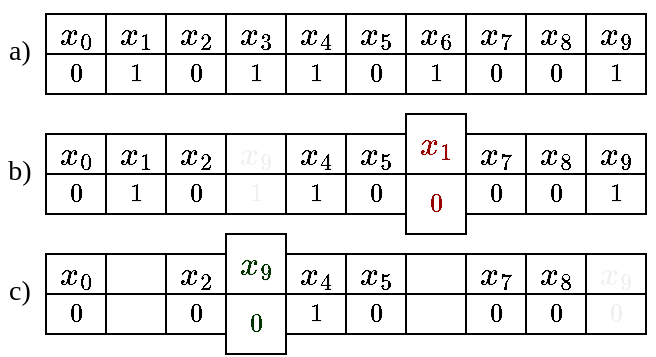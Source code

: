 <mxfile version="21.3.3" type="github">
  <diagram name="Page-1" id="bBzr1OB2mVCFML6Q6aQV">
    <mxGraphModel dx="1374" dy="1061" grid="1" gridSize="10" guides="1" tooltips="1" connect="1" arrows="1" fold="1" page="1" pageScale="1" pageWidth="850" pageHeight="1100" math="1" shadow="0">
      <root>
        <mxCell id="0" />
        <mxCell id="1" parent="0" />
        <mxCell id="rPl4pnUncXDYSPlrGAsR-1" value="&lt;font style=&quot;font-size: 14px;&quot;&gt;$$x_0 $$&lt;/font&gt;" style="rounded=0;whiteSpace=wrap;html=1;" vertex="1" parent="1">
          <mxGeometry x="160" y="260" width="30" height="20" as="geometry" />
        </mxCell>
        <mxCell id="rPl4pnUncXDYSPlrGAsR-6" style="edgeStyle=orthogonalEdgeStyle;rounded=0;orthogonalLoop=1;jettySize=auto;html=1;exitX=0.5;exitY=1;exitDx=0;exitDy=0;" edge="1" parent="1">
          <mxGeometry relative="1" as="geometry">
            <mxPoint x="275" y="300" as="sourcePoint" />
            <mxPoint x="275" y="300" as="targetPoint" />
          </mxGeometry>
        </mxCell>
        <mxCell id="rPl4pnUncXDYSPlrGAsR-7" value="a)" style="text;html=1;strokeColor=none;fillColor=none;align=center;verticalAlign=middle;whiteSpace=wrap;rounded=0;fontFamily=Times New Roman;fontSize=14;" vertex="1" parent="1">
          <mxGeometry x="137" y="264" width="20" height="30" as="geometry" />
        </mxCell>
        <mxCell id="rPl4pnUncXDYSPlrGAsR-12" value="&lt;font style=&quot;font-size: 14px;&quot;&gt;$$x_1 $$&lt;/font&gt;" style="rounded=0;whiteSpace=wrap;html=1;" vertex="1" parent="1">
          <mxGeometry x="190" y="260" width="30" height="20" as="geometry" />
        </mxCell>
        <mxCell id="rPl4pnUncXDYSPlrGAsR-13" value="&lt;font style=&quot;font-size: 14px;&quot;&gt;$$x_2 $$&lt;/font&gt;" style="rounded=0;whiteSpace=wrap;html=1;" vertex="1" parent="1">
          <mxGeometry x="220" y="260" width="30" height="20" as="geometry" />
        </mxCell>
        <mxCell id="rPl4pnUncXDYSPlrGAsR-14" value="&lt;font style=&quot;font-size: 14px;&quot;&gt;$$x_3 $$&lt;/font&gt;" style="rounded=0;whiteSpace=wrap;html=1;" vertex="1" parent="1">
          <mxGeometry x="250" y="260" width="30" height="20" as="geometry" />
        </mxCell>
        <mxCell id="rPl4pnUncXDYSPlrGAsR-16" value="&lt;font style=&quot;font-size: 14px;&quot;&gt;$$x_4 $$&lt;/font&gt;" style="rounded=0;whiteSpace=wrap;html=1;" vertex="1" parent="1">
          <mxGeometry x="280" y="260" width="30" height="20" as="geometry" />
        </mxCell>
        <mxCell id="rPl4pnUncXDYSPlrGAsR-17" value="&lt;font style=&quot;font-size: 14px;&quot;&gt;$$x_5 $$&lt;/font&gt;" style="rounded=0;whiteSpace=wrap;html=1;" vertex="1" parent="1">
          <mxGeometry x="310" y="260" width="30" height="20" as="geometry" />
        </mxCell>
        <mxCell id="rPl4pnUncXDYSPlrGAsR-18" value="&lt;font style=&quot;font-size: 14px;&quot;&gt;$$x_6 $$&lt;/font&gt;" style="rounded=0;whiteSpace=wrap;html=1;" vertex="1" parent="1">
          <mxGeometry x="340" y="260" width="30" height="20" as="geometry" />
        </mxCell>
        <mxCell id="rPl4pnUncXDYSPlrGAsR-19" value="&lt;font style=&quot;font-size: 14px;&quot;&gt;$$x_7 $$&lt;/font&gt;" style="rounded=0;whiteSpace=wrap;html=1;" vertex="1" parent="1">
          <mxGeometry x="370" y="260" width="30" height="20" as="geometry" />
        </mxCell>
        <mxCell id="rPl4pnUncXDYSPlrGAsR-20" value="&lt;font style=&quot;font-size: 14px;&quot;&gt;$$x_8 $$&lt;/font&gt;" style="rounded=0;whiteSpace=wrap;html=1;" vertex="1" parent="1">
          <mxGeometry x="400" y="260" width="30" height="20" as="geometry" />
        </mxCell>
        <mxCell id="rPl4pnUncXDYSPlrGAsR-21" value="&lt;font style=&quot;font-size: 14px;&quot;&gt;$$x_9 $$&lt;/font&gt;" style="rounded=0;whiteSpace=wrap;html=1;" vertex="1" parent="1">
          <mxGeometry x="430" y="260" width="30" height="20" as="geometry" />
        </mxCell>
        <mxCell id="rPl4pnUncXDYSPlrGAsR-23" value="&lt;font style=&quot;font-size: 11px;&quot;&gt;$$0$$&lt;/font&gt;" style="rounded=0;whiteSpace=wrap;html=1;fontSize=11;" vertex="1" parent="1">
          <mxGeometry x="160" y="280" width="30" height="20" as="geometry" />
        </mxCell>
        <mxCell id="rPl4pnUncXDYSPlrGAsR-24" value="&lt;font style=&quot;font-size: 11px;&quot;&gt;$$1$$&lt;/font&gt;" style="rounded=0;whiteSpace=wrap;html=1;fontSize=11;" vertex="1" parent="1">
          <mxGeometry x="190" y="280" width="30" height="20" as="geometry" />
        </mxCell>
        <mxCell id="rPl4pnUncXDYSPlrGAsR-25" value="&lt;font style=&quot;font-size: 11px;&quot;&gt;$$0 $$&lt;/font&gt;" style="rounded=0;whiteSpace=wrap;html=1;fontSize=11;" vertex="1" parent="1">
          <mxGeometry x="220" y="280" width="30" height="20" as="geometry" />
        </mxCell>
        <mxCell id="rPl4pnUncXDYSPlrGAsR-26" value="&lt;font style=&quot;font-size: 11px;&quot;&gt;$$1 $$&lt;/font&gt;" style="rounded=0;whiteSpace=wrap;html=1;fontSize=11;" vertex="1" parent="1">
          <mxGeometry x="250" y="280" width="30" height="20" as="geometry" />
        </mxCell>
        <mxCell id="rPl4pnUncXDYSPlrGAsR-27" value="&lt;font style=&quot;font-size: 11px;&quot;&gt;$$1 $$&lt;/font&gt;" style="rounded=0;whiteSpace=wrap;html=1;fontSize=11;" vertex="1" parent="1">
          <mxGeometry x="280" y="280" width="30" height="20" as="geometry" />
        </mxCell>
        <mxCell id="rPl4pnUncXDYSPlrGAsR-28" value="&lt;font style=&quot;font-size: 11px;&quot;&gt;$$0 $$&lt;/font&gt;" style="rounded=0;whiteSpace=wrap;html=1;fontSize=11;" vertex="1" parent="1">
          <mxGeometry x="310" y="280" width="30" height="20" as="geometry" />
        </mxCell>
        <mxCell id="rPl4pnUncXDYSPlrGAsR-29" value="&lt;font style=&quot;font-size: 11px;&quot;&gt;$$1 $$&lt;/font&gt;" style="rounded=0;whiteSpace=wrap;html=1;fontSize=11;" vertex="1" parent="1">
          <mxGeometry x="340" y="280" width="30" height="20" as="geometry" />
        </mxCell>
        <mxCell id="rPl4pnUncXDYSPlrGAsR-30" value="&lt;font style=&quot;font-size: 11px;&quot;&gt;$$0 $$&lt;/font&gt;" style="rounded=0;whiteSpace=wrap;html=1;fontSize=11;" vertex="1" parent="1">
          <mxGeometry x="370" y="280" width="30" height="20" as="geometry" />
        </mxCell>
        <mxCell id="rPl4pnUncXDYSPlrGAsR-31" value="&lt;font style=&quot;font-size: 11px;&quot;&gt;$$0 $$&lt;/font&gt;" style="rounded=0;whiteSpace=wrap;html=1;fontSize=11;" vertex="1" parent="1">
          <mxGeometry x="400" y="280" width="30" height="20" as="geometry" />
        </mxCell>
        <mxCell id="rPl4pnUncXDYSPlrGAsR-32" value="&lt;font style=&quot;font-size: 11px;&quot;&gt;$$1 $$&lt;/font&gt;" style="rounded=0;whiteSpace=wrap;html=1;fontSize=11;" vertex="1" parent="1">
          <mxGeometry x="430" y="280" width="30" height="20" as="geometry" />
        </mxCell>
        <mxCell id="rPl4pnUncXDYSPlrGAsR-59" value="&lt;font style=&quot;font-size: 14px;&quot;&gt;$$x_0 $$&lt;/font&gt;" style="rounded=0;whiteSpace=wrap;html=1;" vertex="1" parent="1">
          <mxGeometry x="160" y="320" width="30" height="20" as="geometry" />
        </mxCell>
        <mxCell id="rPl4pnUncXDYSPlrGAsR-60" style="edgeStyle=orthogonalEdgeStyle;rounded=0;orthogonalLoop=1;jettySize=auto;html=1;exitX=0.5;exitY=1;exitDx=0;exitDy=0;" edge="1" parent="1">
          <mxGeometry relative="1" as="geometry">
            <mxPoint x="275" y="360" as="sourcePoint" />
            <mxPoint x="275" y="360" as="targetPoint" />
          </mxGeometry>
        </mxCell>
        <mxCell id="rPl4pnUncXDYSPlrGAsR-61" value="b)" style="text;html=1;strokeColor=none;fillColor=none;align=center;verticalAlign=middle;whiteSpace=wrap;rounded=0;fontFamily=Times New Roman;fontSize=14;" vertex="1" parent="1">
          <mxGeometry x="137" y="324" width="20" height="30" as="geometry" />
        </mxCell>
        <mxCell id="rPl4pnUncXDYSPlrGAsR-62" value="&lt;font style=&quot;font-size: 14px;&quot;&gt;$$x_1 $$&lt;/font&gt;" style="rounded=0;whiteSpace=wrap;html=1;" vertex="1" parent="1">
          <mxGeometry x="190" y="320" width="30" height="20" as="geometry" />
        </mxCell>
        <mxCell id="rPl4pnUncXDYSPlrGAsR-63" value="&lt;font style=&quot;font-size: 14px;&quot;&gt;$$x_2 $$&lt;/font&gt;" style="rounded=0;whiteSpace=wrap;html=1;" vertex="1" parent="1">
          <mxGeometry x="220" y="320" width="30" height="20" as="geometry" />
        </mxCell>
        <mxCell id="rPl4pnUncXDYSPlrGAsR-64" value="&lt;font style=&quot;font-size: 14px;&quot;&gt;$$x_9 $$&lt;/font&gt;" style="rounded=0;whiteSpace=wrap;html=1;fontColor=#F0F0F0;" vertex="1" parent="1">
          <mxGeometry x="250" y="320" width="30" height="20" as="geometry" />
        </mxCell>
        <mxCell id="rPl4pnUncXDYSPlrGAsR-65" value="&lt;font style=&quot;font-size: 14px;&quot;&gt;$$x_4 $$&lt;/font&gt;" style="rounded=0;whiteSpace=wrap;html=1;" vertex="1" parent="1">
          <mxGeometry x="280" y="320" width="30" height="20" as="geometry" />
        </mxCell>
        <mxCell id="rPl4pnUncXDYSPlrGAsR-66" value="&lt;font style=&quot;font-size: 14px;&quot;&gt;$$x_5 $$&lt;/font&gt;" style="rounded=0;whiteSpace=wrap;html=1;" vertex="1" parent="1">
          <mxGeometry x="310" y="320" width="30" height="20" as="geometry" />
        </mxCell>
        <mxCell id="rPl4pnUncXDYSPlrGAsR-67" value="&lt;font style=&quot;font-size: 14px;&quot;&gt;$$x_1 $$&lt;/font&gt;" style="rounded=0;whiteSpace=wrap;html=1;fontColor=#990000;" vertex="1" parent="1">
          <mxGeometry x="340" y="310" width="30" height="30" as="geometry" />
        </mxCell>
        <mxCell id="rPl4pnUncXDYSPlrGAsR-68" value="&lt;font style=&quot;font-size: 14px;&quot;&gt;$$x_7 $$&lt;/font&gt;" style="rounded=0;whiteSpace=wrap;html=1;" vertex="1" parent="1">
          <mxGeometry x="370" y="320" width="30" height="20" as="geometry" />
        </mxCell>
        <mxCell id="rPl4pnUncXDYSPlrGAsR-69" value="&lt;font style=&quot;font-size: 14px;&quot;&gt;$$x_8 $$&lt;/font&gt;" style="rounded=0;whiteSpace=wrap;html=1;" vertex="1" parent="1">
          <mxGeometry x="400" y="320" width="30" height="20" as="geometry" />
        </mxCell>
        <mxCell id="rPl4pnUncXDYSPlrGAsR-70" value="&lt;font style=&quot;font-size: 14px;&quot;&gt;$$x_9 $$&lt;/font&gt;" style="rounded=0;whiteSpace=wrap;html=1;" vertex="1" parent="1">
          <mxGeometry x="430" y="320" width="30" height="20" as="geometry" />
        </mxCell>
        <mxCell id="rPl4pnUncXDYSPlrGAsR-71" value="&lt;font style=&quot;font-size: 11px;&quot;&gt;$$0$$&lt;/font&gt;" style="rounded=0;whiteSpace=wrap;html=1;fontSize=11;" vertex="1" parent="1">
          <mxGeometry x="160" y="340" width="30" height="20" as="geometry" />
        </mxCell>
        <mxCell id="rPl4pnUncXDYSPlrGAsR-72" value="&lt;font style=&quot;font-size: 11px;&quot;&gt;$$1$$&lt;/font&gt;" style="rounded=0;whiteSpace=wrap;html=1;fontSize=11;" vertex="1" parent="1">
          <mxGeometry x="190" y="340" width="30" height="20" as="geometry" />
        </mxCell>
        <mxCell id="rPl4pnUncXDYSPlrGAsR-73" value="&lt;font style=&quot;font-size: 11px;&quot;&gt;$$0 $$&lt;/font&gt;" style="rounded=0;whiteSpace=wrap;html=1;fontSize=11;" vertex="1" parent="1">
          <mxGeometry x="220" y="340" width="30" height="20" as="geometry" />
        </mxCell>
        <mxCell id="rPl4pnUncXDYSPlrGAsR-74" value="&lt;font style=&quot;font-size: 11px;&quot;&gt;$$1 $$&lt;/font&gt;" style="rounded=0;whiteSpace=wrap;html=1;fontSize=11;fontColor=#F0F0F0;" vertex="1" parent="1">
          <mxGeometry x="250" y="340" width="30" height="20" as="geometry" />
        </mxCell>
        <mxCell id="rPl4pnUncXDYSPlrGAsR-75" value="&lt;font style=&quot;font-size: 11px;&quot;&gt;$$1 $$&lt;/font&gt;" style="rounded=0;whiteSpace=wrap;html=1;fontSize=11;" vertex="1" parent="1">
          <mxGeometry x="280" y="340" width="30" height="20" as="geometry" />
        </mxCell>
        <mxCell id="rPl4pnUncXDYSPlrGAsR-76" value="&lt;font style=&quot;font-size: 11px;&quot;&gt;$$0 $$&lt;/font&gt;" style="rounded=0;whiteSpace=wrap;html=1;fontSize=11;" vertex="1" parent="1">
          <mxGeometry x="310" y="340" width="30" height="20" as="geometry" />
        </mxCell>
        <mxCell id="rPl4pnUncXDYSPlrGAsR-77" value="&lt;font style=&quot;font-size: 11px;&quot;&gt;$$0 $$&lt;/font&gt;" style="rounded=0;whiteSpace=wrap;html=1;fontSize=11;fontColor=#990000;" vertex="1" parent="1">
          <mxGeometry x="340" y="340" width="30" height="30" as="geometry" />
        </mxCell>
        <mxCell id="rPl4pnUncXDYSPlrGAsR-78" value="&lt;font style=&quot;font-size: 11px;&quot;&gt;$$0 $$&lt;/font&gt;" style="rounded=0;whiteSpace=wrap;html=1;fontSize=11;" vertex="1" parent="1">
          <mxGeometry x="370" y="340" width="30" height="20" as="geometry" />
        </mxCell>
        <mxCell id="rPl4pnUncXDYSPlrGAsR-79" value="&lt;font style=&quot;font-size: 11px;&quot;&gt;$$0 $$&lt;/font&gt;" style="rounded=0;whiteSpace=wrap;html=1;fontSize=11;" vertex="1" parent="1">
          <mxGeometry x="400" y="340" width="30" height="20" as="geometry" />
        </mxCell>
        <mxCell id="rPl4pnUncXDYSPlrGAsR-80" value="&lt;font style=&quot;font-size: 11px;&quot;&gt;$$1 $$&lt;/font&gt;" style="rounded=0;whiteSpace=wrap;html=1;fontSize=11;" vertex="1" parent="1">
          <mxGeometry x="430" y="340" width="30" height="20" as="geometry" />
        </mxCell>
        <mxCell id="rPl4pnUncXDYSPlrGAsR-81" value="&lt;font style=&quot;font-size: 14px;&quot;&gt;$$x_0 $$&lt;/font&gt;" style="rounded=0;whiteSpace=wrap;html=1;" vertex="1" parent="1">
          <mxGeometry x="160" y="380" width="30" height="20" as="geometry" />
        </mxCell>
        <mxCell id="rPl4pnUncXDYSPlrGAsR-82" style="edgeStyle=orthogonalEdgeStyle;rounded=0;orthogonalLoop=1;jettySize=auto;html=1;exitX=0.5;exitY=1;exitDx=0;exitDy=0;" edge="1" parent="1">
          <mxGeometry relative="1" as="geometry">
            <mxPoint x="275" y="420" as="sourcePoint" />
            <mxPoint x="275" y="420" as="targetPoint" />
          </mxGeometry>
        </mxCell>
        <mxCell id="rPl4pnUncXDYSPlrGAsR-83" value="c)" style="text;html=1;strokeColor=none;fillColor=none;align=center;verticalAlign=middle;whiteSpace=wrap;rounded=0;fontFamily=Times New Roman;fontSize=14;" vertex="1" parent="1">
          <mxGeometry x="137" y="384" width="20" height="30" as="geometry" />
        </mxCell>
        <mxCell id="rPl4pnUncXDYSPlrGAsR-84" value="&lt;font style=&quot;font-size: 14px;&quot;&gt;$$x_1 $$&lt;/font&gt;" style="rounded=0;whiteSpace=wrap;html=1;fontColor=#FFFFFF;" vertex="1" parent="1">
          <mxGeometry x="190" y="380" width="30" height="20" as="geometry" />
        </mxCell>
        <mxCell id="rPl4pnUncXDYSPlrGAsR-85" value="&lt;font style=&quot;font-size: 14px;&quot;&gt;$$x_2 $$&lt;/font&gt;" style="rounded=0;whiteSpace=wrap;html=1;" vertex="1" parent="1">
          <mxGeometry x="220" y="380" width="30" height="20" as="geometry" />
        </mxCell>
        <mxCell id="rPl4pnUncXDYSPlrGAsR-86" value="&lt;font style=&quot;font-size: 14px;&quot;&gt;$$x_9 $$&lt;/font&gt;" style="rounded=0;whiteSpace=wrap;html=1;fontColor=#003300;" vertex="1" parent="1">
          <mxGeometry x="250" y="370" width="30" height="30" as="geometry" />
        </mxCell>
        <mxCell id="rPl4pnUncXDYSPlrGAsR-87" value="&lt;font style=&quot;font-size: 14px;&quot;&gt;$$x_4 $$&lt;/font&gt;" style="rounded=0;whiteSpace=wrap;html=1;" vertex="1" parent="1">
          <mxGeometry x="280" y="380" width="30" height="20" as="geometry" />
        </mxCell>
        <mxCell id="rPl4pnUncXDYSPlrGAsR-88" value="&lt;font style=&quot;font-size: 14px;&quot;&gt;$$x_5 $$&lt;/font&gt;" style="rounded=0;whiteSpace=wrap;html=1;" vertex="1" parent="1">
          <mxGeometry x="310" y="380" width="30" height="20" as="geometry" />
        </mxCell>
        <mxCell id="rPl4pnUncXDYSPlrGAsR-89" value="&lt;font style=&quot;font-size: 14px;&quot;&gt;$$x_1 $$&lt;/font&gt;" style="rounded=0;whiteSpace=wrap;html=1;fontColor=#FFFFFF;" vertex="1" parent="1">
          <mxGeometry x="340" y="380" width="30" height="20" as="geometry" />
        </mxCell>
        <mxCell id="rPl4pnUncXDYSPlrGAsR-90" value="&lt;font style=&quot;font-size: 14px;&quot;&gt;$$x_7 $$&lt;/font&gt;" style="rounded=0;whiteSpace=wrap;html=1;" vertex="1" parent="1">
          <mxGeometry x="370" y="380" width="30" height="20" as="geometry" />
        </mxCell>
        <mxCell id="rPl4pnUncXDYSPlrGAsR-91" value="&lt;font style=&quot;font-size: 14px;&quot;&gt;$$x_8 $$&lt;/font&gt;" style="rounded=0;whiteSpace=wrap;html=1;" vertex="1" parent="1">
          <mxGeometry x="400" y="380" width="30" height="20" as="geometry" />
        </mxCell>
        <mxCell id="rPl4pnUncXDYSPlrGAsR-92" value="&lt;font style=&quot;font-size: 14px;&quot;&gt;$$x_9 $$&lt;/font&gt;" style="rounded=0;whiteSpace=wrap;html=1;fontColor=#F0F0F0;" vertex="1" parent="1">
          <mxGeometry x="430" y="380" width="30" height="20" as="geometry" />
        </mxCell>
        <mxCell id="rPl4pnUncXDYSPlrGAsR-93" value="&lt;font style=&quot;font-size: 11px;&quot;&gt;$$0$$&lt;/font&gt;" style="rounded=0;whiteSpace=wrap;html=1;fontSize=11;" vertex="1" parent="1">
          <mxGeometry x="160" y="400" width="30" height="20" as="geometry" />
        </mxCell>
        <mxCell id="rPl4pnUncXDYSPlrGAsR-94" value="&lt;font style=&quot;font-size: 11px;&quot;&gt;$$1$$&lt;/font&gt;" style="rounded=0;whiteSpace=wrap;html=1;fontSize=11;fontColor=#FFFFFF;" vertex="1" parent="1">
          <mxGeometry x="190" y="400" width="30" height="20" as="geometry" />
        </mxCell>
        <mxCell id="rPl4pnUncXDYSPlrGAsR-95" value="&lt;font style=&quot;font-size: 11px;&quot;&gt;$$0 $$&lt;/font&gt;" style="rounded=0;whiteSpace=wrap;html=1;fontSize=11;" vertex="1" parent="1">
          <mxGeometry x="220" y="400" width="30" height="20" as="geometry" />
        </mxCell>
        <mxCell id="rPl4pnUncXDYSPlrGAsR-96" value="&lt;font style=&quot;font-size: 11px;&quot;&gt;$$0 $$&lt;/font&gt;" style="rounded=0;whiteSpace=wrap;html=1;fontSize=11;fontColor=#003300;" vertex="1" parent="1">
          <mxGeometry x="250" y="400" width="30" height="30" as="geometry" />
        </mxCell>
        <mxCell id="rPl4pnUncXDYSPlrGAsR-97" value="&lt;font style=&quot;font-size: 11px;&quot;&gt;$$1 $$&lt;/font&gt;" style="rounded=0;whiteSpace=wrap;html=1;fontSize=11;" vertex="1" parent="1">
          <mxGeometry x="280" y="400" width="30" height="20" as="geometry" />
        </mxCell>
        <mxCell id="rPl4pnUncXDYSPlrGAsR-98" value="&lt;font style=&quot;font-size: 11px;&quot;&gt;$$0 $$&lt;/font&gt;" style="rounded=0;whiteSpace=wrap;html=1;fontSize=11;" vertex="1" parent="1">
          <mxGeometry x="310" y="400" width="30" height="20" as="geometry" />
        </mxCell>
        <mxCell id="rPl4pnUncXDYSPlrGAsR-99" value="&lt;font style=&quot;font-size: 11px;&quot;&gt;$$0 $$&lt;/font&gt;" style="rounded=0;whiteSpace=wrap;html=1;fontSize=11;fontColor=#FFFFFF;" vertex="1" parent="1">
          <mxGeometry x="340" y="400" width="30" height="20" as="geometry" />
        </mxCell>
        <mxCell id="rPl4pnUncXDYSPlrGAsR-100" value="&lt;font style=&quot;font-size: 11px;&quot;&gt;$$0 $$&lt;/font&gt;" style="rounded=0;whiteSpace=wrap;html=1;fontSize=11;" vertex="1" parent="1">
          <mxGeometry x="370" y="400" width="30" height="20" as="geometry" />
        </mxCell>
        <mxCell id="rPl4pnUncXDYSPlrGAsR-101" value="&lt;font style=&quot;font-size: 11px;&quot;&gt;$$0 $$&lt;/font&gt;" style="rounded=0;whiteSpace=wrap;html=1;fontSize=11;" vertex="1" parent="1">
          <mxGeometry x="400" y="400" width="30" height="20" as="geometry" />
        </mxCell>
        <mxCell id="rPl4pnUncXDYSPlrGAsR-102" value="&lt;font style=&quot;font-size: 11px;&quot;&gt;$$0 $$&lt;/font&gt;" style="rounded=0;whiteSpace=wrap;html=1;fontSize=11;fontColor=#F0F0F0;" vertex="1" parent="1">
          <mxGeometry x="430" y="400" width="30" height="20" as="geometry" />
        </mxCell>
      </root>
    </mxGraphModel>
  </diagram>
</mxfile>
